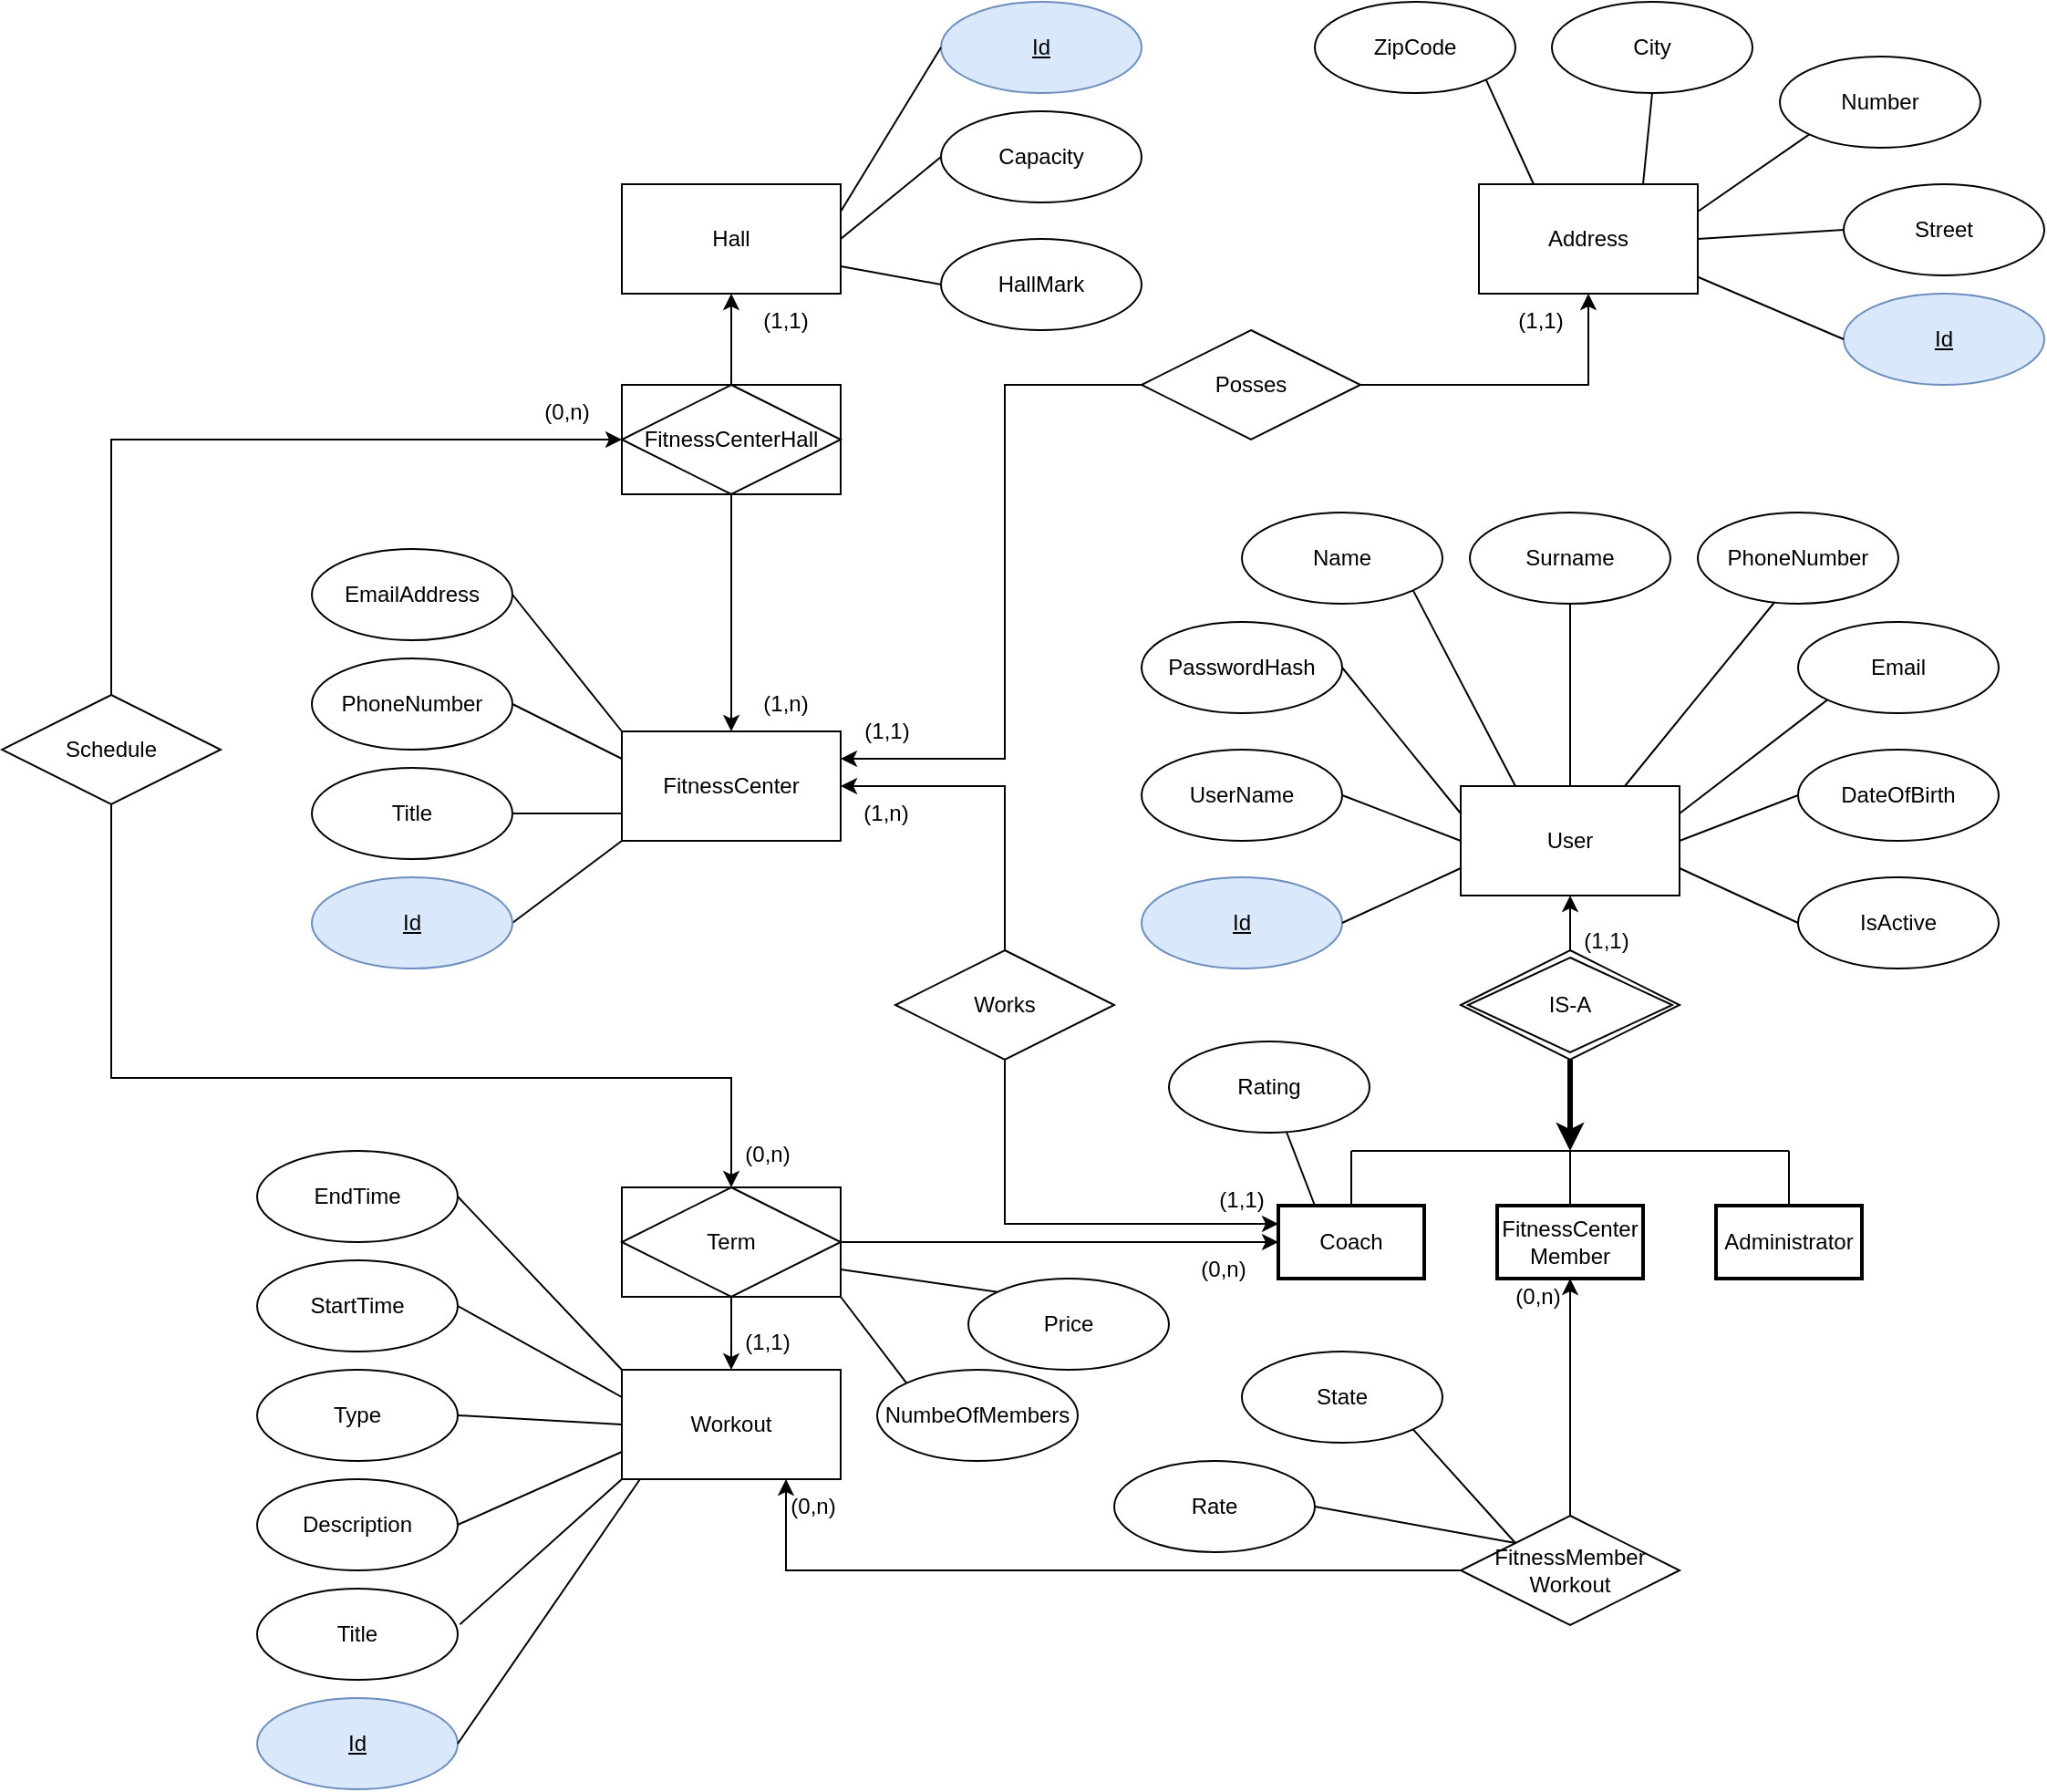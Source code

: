 <mxfile version="20.5.1" type="device"><diagram id="GJPcOpXh0mf7CxQjLlqo" name="Page-1"><mxGraphModel dx="2203" dy="2167" grid="1" gridSize="10" guides="1" tooltips="1" connect="1" arrows="1" fold="1" page="1" pageScale="1" pageWidth="850" pageHeight="1400" math="0" shadow="0"><root><mxCell id="0"/><mxCell id="1" parent="0"/><mxCell id="VYbAIwXo6Y3PJnDha45T-15" value="" style="group" parent="1" vertex="1" connectable="0"><mxGeometry x="170" y="-360" width="320" height="270" as="geometry"/></mxCell><mxCell id="VYbAIwXo6Y3PJnDha45T-2" value="User" style="rounded=0;whiteSpace=wrap;html=1;" parent="VYbAIwXo6Y3PJnDha45T-15" vertex="1"><mxGeometry x="100" width="120" height="60" as="geometry"/></mxCell><mxCell id="VYbAIwXo6Y3PJnDha45T-3" value="IS-A" style="shape=rhombus;double=1;perimeter=rhombusPerimeter;whiteSpace=wrap;html=1;align=center;" parent="VYbAIwXo6Y3PJnDha45T-15" vertex="1"><mxGeometry x="100" y="90" width="120" height="60" as="geometry"/></mxCell><mxCell id="VYbAIwXo6Y3PJnDha45T-4" value="" style="endArrow=classic;html=1;rounded=0;exitX=0.5;exitY=0;exitDx=0;exitDy=0;entryX=0.5;entryY=1;entryDx=0;entryDy=0;" parent="VYbAIwXo6Y3PJnDha45T-15" source="VYbAIwXo6Y3PJnDha45T-3" target="VYbAIwXo6Y3PJnDha45T-2" edge="1"><mxGeometry width="50" height="50" relative="1" as="geometry"><mxPoint x="135" y="150" as="sourcePoint"/><mxPoint x="165" y="60" as="targetPoint"/></mxGeometry></mxCell><mxCell id="VYbAIwXo6Y3PJnDha45T-6" value="" style="endArrow=none;html=1;rounded=0;" parent="VYbAIwXo6Y3PJnDha45T-15" edge="1"><mxGeometry width="50" height="50" relative="1" as="geometry"><mxPoint x="40" y="200" as="sourcePoint"/><mxPoint x="280" y="200" as="targetPoint"/></mxGeometry></mxCell><mxCell id="VYbAIwXo6Y3PJnDha45T-8" value="" style="endArrow=classic;html=1;rounded=0;strokeWidth=3;exitX=0.5;exitY=1;exitDx=0;exitDy=0;" parent="VYbAIwXo6Y3PJnDha45T-15" source="VYbAIwXo6Y3PJnDha45T-3" edge="1"><mxGeometry width="50" height="50" relative="1" as="geometry"><mxPoint x="120" y="120" as="sourcePoint"/><mxPoint x="160" y="200" as="targetPoint"/></mxGeometry></mxCell><mxCell id="VYbAIwXo6Y3PJnDha45T-9" value="Coach" style="rounded=0;whiteSpace=wrap;html=1;strokeWidth=2;" parent="VYbAIwXo6Y3PJnDha45T-15" vertex="1"><mxGeometry y="230" width="80" height="40" as="geometry"/></mxCell><mxCell id="VYbAIwXo6Y3PJnDha45T-10" value="FitnessCenter&lt;br&gt;Member" style="rounded=0;whiteSpace=wrap;html=1;strokeWidth=2;" parent="VYbAIwXo6Y3PJnDha45T-15" vertex="1"><mxGeometry x="120" y="230" width="80" height="40" as="geometry"/></mxCell><mxCell id="VYbAIwXo6Y3PJnDha45T-11" value="Administrator" style="rounded=0;whiteSpace=wrap;html=1;strokeWidth=2;" parent="VYbAIwXo6Y3PJnDha45T-15" vertex="1"><mxGeometry x="240" y="230" width="80" height="40" as="geometry"/></mxCell><mxCell id="VYbAIwXo6Y3PJnDha45T-12" value="" style="endArrow=none;html=1;rounded=0;strokeWidth=1;entryX=0.5;entryY=0;entryDx=0;entryDy=0;" parent="VYbAIwXo6Y3PJnDha45T-15" target="VYbAIwXo6Y3PJnDha45T-9" edge="1"><mxGeometry width="50" height="50" relative="1" as="geometry"><mxPoint x="40" y="200" as="sourcePoint"/><mxPoint x="210" y="220" as="targetPoint"/></mxGeometry></mxCell><mxCell id="VYbAIwXo6Y3PJnDha45T-13" value="" style="endArrow=none;html=1;rounded=0;strokeWidth=1;entryX=0.5;entryY=0;entryDx=0;entryDy=0;" parent="VYbAIwXo6Y3PJnDha45T-15" target="VYbAIwXo6Y3PJnDha45T-10" edge="1"><mxGeometry width="50" height="50" relative="1" as="geometry"><mxPoint x="160" y="200" as="sourcePoint"/><mxPoint x="150" y="220" as="targetPoint"/></mxGeometry></mxCell><mxCell id="VYbAIwXo6Y3PJnDha45T-14" value="" style="endArrow=none;html=1;rounded=0;strokeWidth=1;entryX=0.5;entryY=0;entryDx=0;entryDy=0;" parent="VYbAIwXo6Y3PJnDha45T-15" target="VYbAIwXo6Y3PJnDha45T-11" edge="1"><mxGeometry width="50" height="50" relative="1" as="geometry"><mxPoint x="280" y="200" as="sourcePoint"/><mxPoint x="150" y="220" as="targetPoint"/></mxGeometry></mxCell><mxCell id="6QEJ4u8xrjK-meWZx9Aa-33" value="" style="endArrow=none;html=1;rounded=0;" parent="VYbAIwXo6Y3PJnDha45T-15" target="6QEJ4u8xrjK-meWZx9Aa-32" edge="1"><mxGeometry width="50" height="50" relative="1" as="geometry"><mxPoint x="20" y="230" as="sourcePoint"/><mxPoint x="-190" y="320" as="targetPoint"/></mxGeometry></mxCell><mxCell id="6QEJ4u8xrjK-meWZx9Aa-32" value="Rating" style="ellipse;whiteSpace=wrap;html=1;" parent="VYbAIwXo6Y3PJnDha45T-15" vertex="1"><mxGeometry x="-60" y="140" width="110" height="50" as="geometry"/></mxCell><mxCell id="6QEJ4u8xrjK-meWZx9Aa-118" value="(1,1)" style="text;html=1;strokeColor=none;fillColor=none;align=center;verticalAlign=middle;whiteSpace=wrap;rounded=0;" parent="VYbAIwXo6Y3PJnDha45T-15" vertex="1"><mxGeometry x="150" y="70" width="60" height="30" as="geometry"/></mxCell><mxCell id="6QEJ4u8xrjK-meWZx9Aa-4" value="Name" style="ellipse;whiteSpace=wrap;html=1;" parent="1" vertex="1"><mxGeometry x="150" y="-510" width="110" height="50" as="geometry"/></mxCell><mxCell id="6QEJ4u8xrjK-meWZx9Aa-5" value="Surname" style="ellipse;whiteSpace=wrap;html=1;" parent="1" vertex="1"><mxGeometry x="275" y="-510" width="110" height="50" as="geometry"/></mxCell><mxCell id="6QEJ4u8xrjK-meWZx9Aa-6" value="PhoneNumber" style="ellipse;whiteSpace=wrap;html=1;" parent="1" vertex="1"><mxGeometry x="400" y="-510" width="110" height="50" as="geometry"/></mxCell><mxCell id="6QEJ4u8xrjK-meWZx9Aa-7" value="Email" style="ellipse;whiteSpace=wrap;html=1;" parent="1" vertex="1"><mxGeometry x="455" y="-450" width="110" height="50" as="geometry"/></mxCell><mxCell id="6QEJ4u8xrjK-meWZx9Aa-9" value="DateOfBirth" style="ellipse;whiteSpace=wrap;html=1;" parent="1" vertex="1"><mxGeometry x="455" y="-380" width="110" height="50" as="geometry"/></mxCell><mxCell id="6QEJ4u8xrjK-meWZx9Aa-10" value="IsActive" style="ellipse;whiteSpace=wrap;html=1;" parent="1" vertex="1"><mxGeometry x="455" y="-310" width="110" height="50" as="geometry"/></mxCell><mxCell id="6QEJ4u8xrjK-meWZx9Aa-15" value="" style="endArrow=none;html=1;rounded=0;exitX=0.25;exitY=0;exitDx=0;exitDy=0;entryX=1;entryY=1;entryDx=0;entryDy=0;endFill=0;" parent="1" source="VYbAIwXo6Y3PJnDha45T-2" target="6QEJ4u8xrjK-meWZx9Aa-4" edge="1"><mxGeometry width="50" height="50" relative="1" as="geometry"><mxPoint x="260" y="-300" as="sourcePoint"/><mxPoint x="180" y="-460" as="targetPoint"/></mxGeometry></mxCell><mxCell id="6QEJ4u8xrjK-meWZx9Aa-16" value="" style="endArrow=none;html=1;rounded=0;exitX=0.5;exitY=0;exitDx=0;exitDy=0;endFill=0;" parent="1" source="VYbAIwXo6Y3PJnDha45T-2" target="6QEJ4u8xrjK-meWZx9Aa-5" edge="1"><mxGeometry width="50" height="50" relative="1" as="geometry"><mxPoint x="260" y="-300" as="sourcePoint"/><mxPoint x="310" y="-350" as="targetPoint"/></mxGeometry></mxCell><mxCell id="6QEJ4u8xrjK-meWZx9Aa-17" value="" style="endArrow=none;html=1;rounded=0;exitX=0.75;exitY=0;exitDx=0;exitDy=0;entryX=0.384;entryY=0.98;entryDx=0;entryDy=0;entryPerimeter=0;endFill=0;" parent="1" source="VYbAIwXo6Y3PJnDha45T-2" target="6QEJ4u8xrjK-meWZx9Aa-6" edge="1"><mxGeometry width="50" height="50" relative="1" as="geometry"><mxPoint x="260" y="-300" as="sourcePoint"/><mxPoint x="310" y="-350" as="targetPoint"/></mxGeometry></mxCell><mxCell id="6QEJ4u8xrjK-meWZx9Aa-18" value="" style="endArrow=none;html=1;rounded=0;exitX=1;exitY=0.25;exitDx=0;exitDy=0;entryX=0;entryY=1;entryDx=0;entryDy=0;endFill=0;" parent="1" source="VYbAIwXo6Y3PJnDha45T-2" target="6QEJ4u8xrjK-meWZx9Aa-7" edge="1"><mxGeometry width="50" height="50" relative="1" as="geometry"><mxPoint x="260" y="-300" as="sourcePoint"/><mxPoint x="310" y="-350" as="targetPoint"/></mxGeometry></mxCell><mxCell id="6QEJ4u8xrjK-meWZx9Aa-19" value="" style="endArrow=none;html=1;rounded=0;exitX=1;exitY=0.5;exitDx=0;exitDy=0;entryX=0;entryY=0.5;entryDx=0;entryDy=0;endFill=0;" parent="1" source="VYbAIwXo6Y3PJnDha45T-2" target="6QEJ4u8xrjK-meWZx9Aa-9" edge="1"><mxGeometry width="50" height="50" relative="1" as="geometry"><mxPoint x="320" y="-390" as="sourcePoint"/><mxPoint x="370" y="-440" as="targetPoint"/></mxGeometry></mxCell><mxCell id="6QEJ4u8xrjK-meWZx9Aa-21" value="" style="endArrow=none;html=1;rounded=0;exitX=1;exitY=0.75;exitDx=0;exitDy=0;entryX=0;entryY=0.5;entryDx=0;entryDy=0;endFill=0;" parent="1" source="VYbAIwXo6Y3PJnDha45T-2" target="6QEJ4u8xrjK-meWZx9Aa-10" edge="1"><mxGeometry width="50" height="50" relative="1" as="geometry"><mxPoint x="320" y="-390" as="sourcePoint"/><mxPoint x="370" y="-440" as="targetPoint"/></mxGeometry></mxCell><mxCell id="6QEJ4u8xrjK-meWZx9Aa-22" value="Workout" style="rounded=0;whiteSpace=wrap;html=1;" parent="1" vertex="1"><mxGeometry x="-190" y="-40" width="120" height="60" as="geometry"/></mxCell><mxCell id="6QEJ4u8xrjK-meWZx9Aa-24" value="Type" style="ellipse;whiteSpace=wrap;html=1;" parent="1" vertex="1"><mxGeometry x="-390" y="-40" width="110" height="50" as="geometry"/></mxCell><mxCell id="6QEJ4u8xrjK-meWZx9Aa-25" value="Description" style="ellipse;whiteSpace=wrap;html=1;" parent="1" vertex="1"><mxGeometry x="-390" y="20" width="110" height="50" as="geometry"/></mxCell><mxCell id="6QEJ4u8xrjK-meWZx9Aa-26" value="Title" style="ellipse;whiteSpace=wrap;html=1;" parent="1" vertex="1"><mxGeometry x="-390" y="80" width="110" height="50" as="geometry"/></mxCell><mxCell id="6QEJ4u8xrjK-meWZx9Aa-27" value="StartTime" style="ellipse;whiteSpace=wrap;html=1;" parent="1" vertex="1"><mxGeometry x="-390" y="-100" width="110" height="50" as="geometry"/></mxCell><mxCell id="6QEJ4u8xrjK-meWZx9Aa-30" value="EndTime" style="ellipse;whiteSpace=wrap;html=1;" parent="1" vertex="1"><mxGeometry x="-390" y="-160" width="110" height="50" as="geometry"/></mxCell><mxCell id="6QEJ4u8xrjK-meWZx9Aa-35" value="" style="endArrow=classic;html=1;rounded=0;exitX=0.5;exitY=1;exitDx=0;exitDy=0;entryX=0.5;entryY=0;entryDx=0;entryDy=0;" parent="1" source="6QEJ4u8xrjK-meWZx9Aa-76" target="6QEJ4u8xrjK-meWZx9Aa-22" edge="1"><mxGeometry width="50" height="50" relative="1" as="geometry"><mxPoint x="-40" y="-50" as="sourcePoint"/><mxPoint x="10" y="-100" as="targetPoint"/></mxGeometry></mxCell><mxCell id="6QEJ4u8xrjK-meWZx9Aa-37" value="" style="endArrow=classic;html=1;rounded=0;exitX=1;exitY=0.5;exitDx=0;exitDy=0;entryX=1;entryY=0;entryDx=0;entryDy=0;" parent="1" source="6QEJ4u8xrjK-meWZx9Aa-34" target="6QEJ4u8xrjK-meWZx9Aa-39" edge="1"><mxGeometry width="50" height="50" relative="1" as="geometry"><mxPoint x="-40" y="-50" as="sourcePoint"/><mxPoint x="10" y="-100" as="targetPoint"/></mxGeometry></mxCell><mxCell id="6QEJ4u8xrjK-meWZx9Aa-38" value="(1,1)" style="text;html=1;strokeColor=none;fillColor=none;align=center;verticalAlign=middle;whiteSpace=wrap;rounded=0;" parent="1" vertex="1"><mxGeometry x="-140" y="-70" width="60" height="30" as="geometry"/></mxCell><mxCell id="6QEJ4u8xrjK-meWZx9Aa-39" value="(0,n)" style="text;html=1;strokeColor=none;fillColor=none;align=center;verticalAlign=middle;whiteSpace=wrap;rounded=0;" parent="1" vertex="1"><mxGeometry x="110" y="-110" width="60" height="30" as="geometry"/></mxCell><mxCell id="6QEJ4u8xrjK-meWZx9Aa-40" value="FitnessMember&lt;br&gt;Workout" style="rhombus;whiteSpace=wrap;html=1;" parent="1" vertex="1"><mxGeometry x="270" y="40" width="120" height="60" as="geometry"/></mxCell><mxCell id="6QEJ4u8xrjK-meWZx9Aa-42" value="" style="endArrow=classic;html=1;rounded=0;exitX=0;exitY=0.5;exitDx=0;exitDy=0;entryX=0.75;entryY=1;entryDx=0;entryDy=0;" parent="1" source="6QEJ4u8xrjK-meWZx9Aa-40" target="6QEJ4u8xrjK-meWZx9Aa-22" edge="1"><mxGeometry width="50" height="50" relative="1" as="geometry"><mxPoint x="100" y="20" as="sourcePoint"/><mxPoint x="150" y="-30" as="targetPoint"/><Array as="points"><mxPoint x="-100" y="70"/></Array></mxGeometry></mxCell><mxCell id="6QEJ4u8xrjK-meWZx9Aa-43" value="" style="endArrow=classic;html=1;rounded=0;exitX=0.5;exitY=0;exitDx=0;exitDy=0;entryX=0.5;entryY=1;entryDx=0;entryDy=0;" parent="1" source="6QEJ4u8xrjK-meWZx9Aa-40" target="VYbAIwXo6Y3PJnDha45T-10" edge="1"><mxGeometry width="50" height="50" relative="1" as="geometry"><mxPoint x="100" y="20" as="sourcePoint"/><mxPoint x="350" y="-50" as="targetPoint"/></mxGeometry></mxCell><mxCell id="6QEJ4u8xrjK-meWZx9Aa-46" value="(0,n)" style="text;html=1;strokeColor=none;fillColor=none;align=center;verticalAlign=middle;whiteSpace=wrap;rounded=0;" parent="1" vertex="1"><mxGeometry x="-100" y="25" width="30" height="20" as="geometry"/></mxCell><mxCell id="6QEJ4u8xrjK-meWZx9Aa-47" value="(0,n)" style="text;html=1;strokeColor=none;fillColor=none;align=center;verticalAlign=middle;whiteSpace=wrap;rounded=0;" parent="1" vertex="1"><mxGeometry x="300" y="-90" width="25" height="20" as="geometry"/></mxCell><mxCell id="6QEJ4u8xrjK-meWZx9Aa-58" value="FitnessCenter" style="rounded=0;whiteSpace=wrap;html=1;" parent="1" vertex="1"><mxGeometry x="-190" y="-390" width="120" height="60" as="geometry"/></mxCell><mxCell id="6QEJ4u8xrjK-meWZx9Aa-59" value="PhoneNumber" style="ellipse;whiteSpace=wrap;html=1;" parent="1" vertex="1"><mxGeometry x="-360" y="-430" width="110" height="50" as="geometry"/></mxCell><mxCell id="6QEJ4u8xrjK-meWZx9Aa-60" value="EmailAddress" style="ellipse;whiteSpace=wrap;html=1;" parent="1" vertex="1"><mxGeometry x="-360" y="-490" width="110" height="50" as="geometry"/></mxCell><mxCell id="6QEJ4u8xrjK-meWZx9Aa-64" value="Title" style="ellipse;whiteSpace=wrap;html=1;" parent="1" vertex="1"><mxGeometry x="-360" y="-370" width="110" height="50" as="geometry"/></mxCell><mxCell id="6QEJ4u8xrjK-meWZx9Aa-65" value="Works" style="rhombus;whiteSpace=wrap;html=1;" parent="1" vertex="1"><mxGeometry x="-40" y="-270" width="120" height="60" as="geometry"/></mxCell><mxCell id="6QEJ4u8xrjK-meWZx9Aa-66" value="" style="endArrow=classic;html=1;rounded=0;exitX=0.5;exitY=0;exitDx=0;exitDy=0;entryX=1;entryY=0.5;entryDx=0;entryDy=0;" parent="1" source="6QEJ4u8xrjK-meWZx9Aa-65" target="6QEJ4u8xrjK-meWZx9Aa-58" edge="1"><mxGeometry width="50" height="50" relative="1" as="geometry"><mxPoint x="-220" y="-200" as="sourcePoint"/><mxPoint x="-170" y="-250" as="targetPoint"/><Array as="points"><mxPoint x="20" y="-360"/></Array></mxGeometry></mxCell><mxCell id="6QEJ4u8xrjK-meWZx9Aa-68" value="(1,n)" style="text;html=1;strokeColor=none;fillColor=none;align=center;verticalAlign=middle;whiteSpace=wrap;rounded=0;" parent="1" vertex="1"><mxGeometry x="-75" y="-360" width="60" height="30" as="geometry"/></mxCell><mxCell id="6QEJ4u8xrjK-meWZx9Aa-70" value="Hall" style="rounded=0;whiteSpace=wrap;html=1;" parent="1" vertex="1"><mxGeometry x="-190" y="-690" width="120" height="60" as="geometry"/></mxCell><mxCell id="6QEJ4u8xrjK-meWZx9Aa-72" value="" style="endArrow=classic;html=1;rounded=0;exitX=0.5;exitY=1;exitDx=0;exitDy=0;entryX=0.5;entryY=0;entryDx=0;entryDy=0;" parent="1" source="6QEJ4u8xrjK-meWZx9Aa-71" target="6QEJ4u8xrjK-meWZx9Aa-58" edge="1"><mxGeometry width="50" height="50" relative="1" as="geometry"><mxPoint x="-90" y="-480" as="sourcePoint"/><mxPoint x="-40" y="-530" as="targetPoint"/></mxGeometry></mxCell><mxCell id="6QEJ4u8xrjK-meWZx9Aa-73" value="" style="endArrow=classic;html=1;rounded=0;exitX=0.5;exitY=0;exitDx=0;exitDy=0;entryX=0.5;entryY=1;entryDx=0;entryDy=0;" parent="1" source="6QEJ4u8xrjK-meWZx9Aa-71" target="6QEJ4u8xrjK-meWZx9Aa-70" edge="1"><mxGeometry width="50" height="50" relative="1" as="geometry"><mxPoint x="-90" y="-480" as="sourcePoint"/><mxPoint x="-40" y="-530" as="targetPoint"/></mxGeometry></mxCell><mxCell id="6QEJ4u8xrjK-meWZx9Aa-74" value="(1,n)" style="text;html=1;strokeColor=none;fillColor=none;align=center;verticalAlign=middle;whiteSpace=wrap;rounded=0;" parent="1" vertex="1"><mxGeometry x="-130" y="-420" width="60" height="30" as="geometry"/></mxCell><mxCell id="6QEJ4u8xrjK-meWZx9Aa-75" value="(1,1)" style="text;html=1;strokeColor=none;fillColor=none;align=center;verticalAlign=middle;whiteSpace=wrap;rounded=0;" parent="1" vertex="1"><mxGeometry x="-130" y="-630" width="60" height="30" as="geometry"/></mxCell><mxCell id="6QEJ4u8xrjK-meWZx9Aa-69" value="(1,1)" style="text;html=1;strokeColor=none;fillColor=none;align=center;verticalAlign=middle;whiteSpace=wrap;rounded=0;" parent="1" vertex="1"><mxGeometry x="120" y="-148" width="60" height="30" as="geometry"/></mxCell><mxCell id="6QEJ4u8xrjK-meWZx9Aa-77" value="" style="endArrow=classic;html=1;rounded=0;entryX=0;entryY=0.25;entryDx=0;entryDy=0;exitX=0.5;exitY=1;exitDx=0;exitDy=0;endFill=1;" parent="1" source="6QEJ4u8xrjK-meWZx9Aa-65" target="VYbAIwXo6Y3PJnDha45T-9" edge="1"><mxGeometry width="50" height="50" relative="1" as="geometry"><mxPoint x="60" y="-190" as="sourcePoint"/><mxPoint x="170" y="-110" as="targetPoint"/><Array as="points"><mxPoint x="20" y="-120"/></Array></mxGeometry></mxCell><mxCell id="6QEJ4u8xrjK-meWZx9Aa-79" value="" style="group" parent="1" vertex="1" connectable="0"><mxGeometry x="-190" y="-140" width="120" height="60" as="geometry"/></mxCell><mxCell id="6QEJ4u8xrjK-meWZx9Aa-76" value="" style="rounded=0;whiteSpace=wrap;html=1;" parent="6QEJ4u8xrjK-meWZx9Aa-79" vertex="1"><mxGeometry width="120" height="60" as="geometry"/></mxCell><mxCell id="6QEJ4u8xrjK-meWZx9Aa-34" value="Term" style="rhombus;whiteSpace=wrap;html=1;" parent="6QEJ4u8xrjK-meWZx9Aa-79" vertex="1"><mxGeometry width="120" height="60" as="geometry"/></mxCell><mxCell id="6QEJ4u8xrjK-meWZx9Aa-80" value="Price" style="ellipse;whiteSpace=wrap;html=1;" parent="1" vertex="1"><mxGeometry y="-90" width="110" height="50" as="geometry"/></mxCell><mxCell id="6QEJ4u8xrjK-meWZx9Aa-81" value="" style="endArrow=none;html=1;rounded=0;exitX=0;exitY=0;exitDx=0;exitDy=0;entryX=1;entryY=0.75;entryDx=0;entryDy=0;" parent="1" source="6QEJ4u8xrjK-meWZx9Aa-80" target="6QEJ4u8xrjK-meWZx9Aa-76" edge="1"><mxGeometry width="50" height="50" relative="1" as="geometry"><mxPoint x="-80" y="-100" as="sourcePoint"/><mxPoint x="-30" y="-150" as="targetPoint"/></mxGeometry></mxCell><mxCell id="6QEJ4u8xrjK-meWZx9Aa-88" value="" style="endArrow=none;html=1;rounded=0;exitX=0;exitY=1;exitDx=0;exitDy=0;entryX=1;entryY=0.5;entryDx=0;entryDy=0;" parent="1" source="6QEJ4u8xrjK-meWZx9Aa-58" target="6QEJ4u8xrjK-meWZx9Aa-89" edge="1"><mxGeometry width="50" height="50" relative="1" as="geometry"><mxPoint x="-110" y="-330" as="sourcePoint"/><mxPoint x="-230" y="-450" as="targetPoint"/></mxGeometry></mxCell><mxCell id="6QEJ4u8xrjK-meWZx9Aa-89" value="&lt;u style=&quot;&quot;&gt;Id&lt;/u&gt;" style="ellipse;whiteSpace=wrap;html=1;fillColor=#dae8fc;strokeColor=#6c8ebf;" parent="1" vertex="1"><mxGeometry x="-360" y="-310" width="110" height="50" as="geometry"/></mxCell><mxCell id="6QEJ4u8xrjK-meWZx9Aa-90" value="" style="endArrow=none;html=1;rounded=0;exitX=0;exitY=0;exitDx=0;exitDy=0;entryX=1;entryY=0.5;entryDx=0;entryDy=0;" parent="1" source="6QEJ4u8xrjK-meWZx9Aa-58" target="6QEJ4u8xrjK-meWZx9Aa-60" edge="1"><mxGeometry width="50" height="50" relative="1" as="geometry"><mxPoint x="-110" y="-390" as="sourcePoint"/><mxPoint x="-60" y="-440" as="targetPoint"/></mxGeometry></mxCell><mxCell id="6QEJ4u8xrjK-meWZx9Aa-91" value="" style="endArrow=none;html=1;rounded=0;exitX=0;exitY=0.25;exitDx=0;exitDy=0;entryX=1;entryY=0.5;entryDx=0;entryDy=0;" parent="1" source="6QEJ4u8xrjK-meWZx9Aa-58" target="6QEJ4u8xrjK-meWZx9Aa-59" edge="1"><mxGeometry width="50" height="50" relative="1" as="geometry"><mxPoint x="-110" y="-390" as="sourcePoint"/><mxPoint x="-60" y="-440" as="targetPoint"/></mxGeometry></mxCell><mxCell id="6QEJ4u8xrjK-meWZx9Aa-93" value="" style="endArrow=none;html=1;rounded=0;exitX=0;exitY=0.75;exitDx=0;exitDy=0;entryX=1;entryY=0.5;entryDx=0;entryDy=0;" parent="1" source="6QEJ4u8xrjK-meWZx9Aa-58" target="6QEJ4u8xrjK-meWZx9Aa-64" edge="1"><mxGeometry width="50" height="50" relative="1" as="geometry"><mxPoint x="-110" y="-390" as="sourcePoint"/><mxPoint x="-60" y="-440" as="targetPoint"/></mxGeometry></mxCell><mxCell id="6QEJ4u8xrjK-meWZx9Aa-94" value="&lt;u&gt;Id&lt;/u&gt;" style="ellipse;whiteSpace=wrap;html=1;fillColor=#dae8fc;strokeColor=#6c8ebf;" parent="1" vertex="1"><mxGeometry x="-390" y="140" width="110" height="50" as="geometry"/></mxCell><mxCell id="6QEJ4u8xrjK-meWZx9Aa-95" value="" style="endArrow=none;html=1;rounded=0;exitX=1;exitY=0.5;exitDx=0;exitDy=0;entryX=0.083;entryY=1;entryDx=0;entryDy=0;entryPerimeter=0;" parent="1" source="6QEJ4u8xrjK-meWZx9Aa-94" target="6QEJ4u8xrjK-meWZx9Aa-22" edge="1"><mxGeometry width="50" height="50" relative="1" as="geometry"><mxPoint x="-212" y="100" as="sourcePoint"/><mxPoint x="-142" y="70" as="targetPoint"/></mxGeometry></mxCell><mxCell id="6QEJ4u8xrjK-meWZx9Aa-96" value="" style="endArrow=none;html=1;rounded=0;entryX=0;entryY=1;entryDx=0;entryDy=0;exitX=1.011;exitY=0.392;exitDx=0;exitDy=0;exitPerimeter=0;" parent="1" source="6QEJ4u8xrjK-meWZx9Aa-26" target="6QEJ4u8xrjK-meWZx9Aa-22" edge="1"><mxGeometry width="50" height="50" relative="1" as="geometry"><mxPoint x="-190" y="90" as="sourcePoint"/><mxPoint x="-140" y="40" as="targetPoint"/></mxGeometry></mxCell><mxCell id="6QEJ4u8xrjK-meWZx9Aa-97" value="" style="endArrow=none;html=1;rounded=0;exitX=0;exitY=0.75;exitDx=0;exitDy=0;entryX=1;entryY=0.5;entryDx=0;entryDy=0;" parent="1" source="6QEJ4u8xrjK-meWZx9Aa-22" target="6QEJ4u8xrjK-meWZx9Aa-25" edge="1"><mxGeometry width="50" height="50" relative="1" as="geometry"><mxPoint x="-190" y="50" as="sourcePoint"/><mxPoint x="-140" as="targetPoint"/></mxGeometry></mxCell><mxCell id="6QEJ4u8xrjK-meWZx9Aa-98" value="" style="endArrow=none;html=1;rounded=0;exitX=0;exitY=0.5;exitDx=0;exitDy=0;entryX=1;entryY=0.5;entryDx=0;entryDy=0;" parent="1" source="6QEJ4u8xrjK-meWZx9Aa-22" target="6QEJ4u8xrjK-meWZx9Aa-24" edge="1"><mxGeometry width="50" height="50" relative="1" as="geometry"><mxPoint x="-190" y="10" as="sourcePoint"/><mxPoint x="-140" y="-40" as="targetPoint"/></mxGeometry></mxCell><mxCell id="6QEJ4u8xrjK-meWZx9Aa-99" value="" style="endArrow=none;html=1;rounded=0;exitX=0;exitY=0.25;exitDx=0;exitDy=0;entryX=1;entryY=0.5;entryDx=0;entryDy=0;" parent="1" source="6QEJ4u8xrjK-meWZx9Aa-22" target="6QEJ4u8xrjK-meWZx9Aa-27" edge="1"><mxGeometry width="50" height="50" relative="1" as="geometry"><mxPoint x="-190" y="-30" as="sourcePoint"/><mxPoint x="-140" y="-80" as="targetPoint"/></mxGeometry></mxCell><mxCell id="6QEJ4u8xrjK-meWZx9Aa-100" value="" style="endArrow=none;html=1;rounded=0;exitX=1;exitY=0.5;exitDx=0;exitDy=0;entryX=0;entryY=0;entryDx=0;entryDy=0;" parent="1" source="6QEJ4u8xrjK-meWZx9Aa-30" target="6QEJ4u8xrjK-meWZx9Aa-22" edge="1"><mxGeometry width="50" height="50" relative="1" as="geometry"><mxPoint x="-190" y="-30" as="sourcePoint"/><mxPoint x="-140" y="-80" as="targetPoint"/></mxGeometry></mxCell><mxCell id="6QEJ4u8xrjK-meWZx9Aa-101" value="Capacity" style="ellipse;whiteSpace=wrap;html=1;" parent="1" vertex="1"><mxGeometry x="-15" y="-730" width="110" height="50" as="geometry"/></mxCell><mxCell id="6QEJ4u8xrjK-meWZx9Aa-102" value="HallMark" style="ellipse;whiteSpace=wrap;html=1;" parent="1" vertex="1"><mxGeometry x="-15" y="-660" width="110" height="50" as="geometry"/></mxCell><mxCell id="6QEJ4u8xrjK-meWZx9Aa-103" value="&lt;u&gt;Id&lt;/u&gt;" style="ellipse;whiteSpace=wrap;html=1;fillColor=#dae8fc;strokeColor=#6c8ebf;" parent="1" vertex="1"><mxGeometry x="-15" y="-790" width="110" height="50" as="geometry"/></mxCell><mxCell id="6QEJ4u8xrjK-meWZx9Aa-104" value="" style="endArrow=none;html=1;rounded=0;entryX=1;entryY=0.25;entryDx=0;entryDy=0;exitX=0;exitY=0.5;exitDx=0;exitDy=0;" parent="1" source="6QEJ4u8xrjK-meWZx9Aa-103" target="6QEJ4u8xrjK-meWZx9Aa-70" edge="1"><mxGeometry width="50" height="50" relative="1" as="geometry"><mxPoint x="-20" y="-690" as="sourcePoint"/><mxPoint x="-70" y="-660" as="targetPoint"/></mxGeometry></mxCell><mxCell id="6QEJ4u8xrjK-meWZx9Aa-105" value="" style="endArrow=none;html=1;rounded=0;exitX=1;exitY=0.5;exitDx=0;exitDy=0;entryX=0;entryY=0.5;entryDx=0;entryDy=0;" parent="1" source="6QEJ4u8xrjK-meWZx9Aa-70" target="6QEJ4u8xrjK-meWZx9Aa-101" edge="1"><mxGeometry width="50" height="50" relative="1" as="geometry"><mxPoint x="-120" y="-610" as="sourcePoint"/><mxPoint y="-640" as="targetPoint"/></mxGeometry></mxCell><mxCell id="6QEJ4u8xrjK-meWZx9Aa-106" value="" style="endArrow=none;html=1;rounded=0;exitX=1;exitY=0.75;exitDx=0;exitDy=0;entryX=0;entryY=0.5;entryDx=0;entryDy=0;" parent="1" source="6QEJ4u8xrjK-meWZx9Aa-70" target="6QEJ4u8xrjK-meWZx9Aa-102" edge="1"><mxGeometry width="50" height="50" relative="1" as="geometry"><mxPoint x="-120" y="-610" as="sourcePoint"/><mxPoint x="-70" y="-660" as="targetPoint"/></mxGeometry></mxCell><mxCell id="6QEJ4u8xrjK-meWZx9Aa-110" value="" style="group" parent="1" vertex="1" connectable="0"><mxGeometry x="-190" y="-580" width="120" height="60" as="geometry"/></mxCell><mxCell id="6QEJ4u8xrjK-meWZx9Aa-108" value="" style="rounded=0;whiteSpace=wrap;html=1;" parent="6QEJ4u8xrjK-meWZx9Aa-110" vertex="1"><mxGeometry width="120" height="60" as="geometry"/></mxCell><mxCell id="6QEJ4u8xrjK-meWZx9Aa-71" value="FitnessCenterHall" style="rhombus;whiteSpace=wrap;html=1;" parent="6QEJ4u8xrjK-meWZx9Aa-110" vertex="1"><mxGeometry width="120" height="60" as="geometry"/></mxCell><mxCell id="6QEJ4u8xrjK-meWZx9Aa-112" value="Schedule" style="rhombus;whiteSpace=wrap;html=1;" parent="1" vertex="1"><mxGeometry x="-530" y="-410" width="120" height="60" as="geometry"/></mxCell><mxCell id="6QEJ4u8xrjK-meWZx9Aa-114" value="" style="endArrow=classic;html=1;rounded=0;exitX=0.5;exitY=1;exitDx=0;exitDy=0;entryX=0.5;entryY=0;entryDx=0;entryDy=0;" parent="1" source="6QEJ4u8xrjK-meWZx9Aa-112" target="6QEJ4u8xrjK-meWZx9Aa-34" edge="1"><mxGeometry width="50" height="50" relative="1" as="geometry"><mxPoint x="-170" y="-280" as="sourcePoint"/><mxPoint x="-190" y="-200" as="targetPoint"/><Array as="points"><mxPoint x="-470" y="-200"/><mxPoint x="-130" y="-200"/></Array></mxGeometry></mxCell><mxCell id="6QEJ4u8xrjK-meWZx9Aa-115" value="" style="endArrow=classic;html=1;rounded=0;exitX=0.5;exitY=0;exitDx=0;exitDy=0;entryX=0;entryY=0.5;entryDx=0;entryDy=0;" parent="1" source="6QEJ4u8xrjK-meWZx9Aa-112" target="6QEJ4u8xrjK-meWZx9Aa-108" edge="1"><mxGeometry width="50" height="50" relative="1" as="geometry"><mxPoint x="-170" y="-430" as="sourcePoint"/><mxPoint x="-120" y="-480" as="targetPoint"/><Array as="points"><mxPoint x="-470" y="-550"/></Array></mxGeometry></mxCell><mxCell id="6QEJ4u8xrjK-meWZx9Aa-116" value="(0,n)" style="text;html=1;strokeColor=none;fillColor=none;align=center;verticalAlign=middle;whiteSpace=wrap;rounded=0;" parent="1" vertex="1"><mxGeometry x="-250" y="-580" width="60" height="30" as="geometry"/></mxCell><mxCell id="6QEJ4u8xrjK-meWZx9Aa-117" value="(0,n)" style="text;html=1;strokeColor=none;fillColor=none;align=center;verticalAlign=middle;whiteSpace=wrap;rounded=0;" parent="1" vertex="1"><mxGeometry x="-125" y="-168" width="30" height="20" as="geometry"/></mxCell><mxCell id="6QEJ4u8xrjK-meWZx9Aa-3" value="PasswordHash" style="ellipse;whiteSpace=wrap;html=1;" parent="1" vertex="1"><mxGeometry x="95" y="-450" width="110" height="50" as="geometry"/></mxCell><mxCell id="6QEJ4u8xrjK-meWZx9Aa-1" value="UserName" style="ellipse;whiteSpace=wrap;html=1;" parent="1" vertex="1"><mxGeometry x="95" y="-380" width="110" height="50" as="geometry"/></mxCell><mxCell id="6QEJ4u8xrjK-meWZx9Aa-11" value="&lt;u&gt;Id&lt;/u&gt;" style="ellipse;whiteSpace=wrap;html=1;fillColor=#dae8fc;strokeColor=#6c8ebf;" parent="1" vertex="1"><mxGeometry x="95" y="-310" width="110" height="50" as="geometry"/></mxCell><mxCell id="6QEJ4u8xrjK-meWZx9Aa-14" value="" style="endArrow=none;html=1;rounded=0;exitX=0;exitY=0.25;exitDx=0;exitDy=0;entryX=1;entryY=0.5;entryDx=0;entryDy=0;endFill=0;" parent="1" source="VYbAIwXo6Y3PJnDha45T-2" target="6QEJ4u8xrjK-meWZx9Aa-3" edge="1"><mxGeometry width="50" height="50" relative="1" as="geometry"><mxPoint x="260" y="-300" as="sourcePoint"/><mxPoint x="310" y="-350" as="targetPoint"/></mxGeometry></mxCell><mxCell id="6QEJ4u8xrjK-meWZx9Aa-13" value="" style="endArrow=none;html=1;rounded=0;exitX=0;exitY=0.5;exitDx=0;exitDy=0;entryX=1;entryY=0.5;entryDx=0;entryDy=0;endFill=0;" parent="1" source="VYbAIwXo6Y3PJnDha45T-2" target="6QEJ4u8xrjK-meWZx9Aa-1" edge="1"><mxGeometry width="50" height="50" relative="1" as="geometry"><mxPoint x="260" y="-300" as="sourcePoint"/><mxPoint x="310" y="-350" as="targetPoint"/></mxGeometry></mxCell><mxCell id="6QEJ4u8xrjK-meWZx9Aa-12" value="" style="endArrow=none;html=1;rounded=0;exitX=0;exitY=0.75;exitDx=0;exitDy=0;entryX=1;entryY=0.5;entryDx=0;entryDy=0;startArrow=none;startFill=0;endFill=0;" parent="1" source="VYbAIwXo6Y3PJnDha45T-2" target="6QEJ4u8xrjK-meWZx9Aa-11" edge="1"><mxGeometry width="50" height="50" relative="1" as="geometry"><mxPoint x="260" y="-300" as="sourcePoint"/><mxPoint x="310" y="-350" as="targetPoint"/></mxGeometry></mxCell><mxCell id="5uubvf1_Ig0tCbu7RngG-1" value="State" style="ellipse;whiteSpace=wrap;html=1;" parent="1" vertex="1"><mxGeometry x="150" y="-50" width="110" height="50" as="geometry"/></mxCell><mxCell id="5uubvf1_Ig0tCbu7RngG-2" value="Rate" style="ellipse;whiteSpace=wrap;html=1;" parent="1" vertex="1"><mxGeometry x="80" y="10" width="110" height="50" as="geometry"/></mxCell><mxCell id="5uubvf1_Ig0tCbu7RngG-3" value="" style="endArrow=none;html=1;rounded=0;exitX=0;exitY=0;exitDx=0;exitDy=0;entryX=1;entryY=0.5;entryDx=0;entryDy=0;" parent="1" source="6QEJ4u8xrjK-meWZx9Aa-40" target="5uubvf1_Ig0tCbu7RngG-2" edge="1"><mxGeometry width="50" height="50" relative="1" as="geometry"><mxPoint x="60" y="120" as="sourcePoint"/><mxPoint x="110" y="70" as="targetPoint"/></mxGeometry></mxCell><mxCell id="5uubvf1_Ig0tCbu7RngG-4" value="" style="endArrow=none;html=1;rounded=0;exitX=0;exitY=0;exitDx=0;exitDy=0;entryX=1;entryY=1;entryDx=0;entryDy=0;" parent="1" source="6QEJ4u8xrjK-meWZx9Aa-40" target="5uubvf1_Ig0tCbu7RngG-1" edge="1"><mxGeometry width="50" height="50" relative="1" as="geometry"><mxPoint x="60" y="120" as="sourcePoint"/><mxPoint x="110" y="70" as="targetPoint"/></mxGeometry></mxCell><mxCell id="5uubvf1_Ig0tCbu7RngG-6" value="Address" style="rounded=0;whiteSpace=wrap;html=1;" parent="1" vertex="1"><mxGeometry x="280" y="-690" width="120" height="60" as="geometry"/></mxCell><mxCell id="5uubvf1_Ig0tCbu7RngG-7" value="Street" style="ellipse;whiteSpace=wrap;html=1;" parent="1" vertex="1"><mxGeometry x="480" y="-690" width="110" height="50" as="geometry"/></mxCell><mxCell id="5uubvf1_Ig0tCbu7RngG-8" value="&lt;u&gt;Id&lt;/u&gt;" style="ellipse;whiteSpace=wrap;html=1;fillColor=#dae8fc;strokeColor=#6c8ebf;" parent="1" vertex="1"><mxGeometry x="480" y="-630" width="110" height="50" as="geometry"/></mxCell><mxCell id="5uubvf1_Ig0tCbu7RngG-9" value="Number" style="ellipse;whiteSpace=wrap;html=1;" parent="1" vertex="1"><mxGeometry x="445" y="-760" width="110" height="50" as="geometry"/></mxCell><mxCell id="5uubvf1_Ig0tCbu7RngG-10" value="City" style="ellipse;whiteSpace=wrap;html=1;" parent="1" vertex="1"><mxGeometry x="320" y="-790" width="110" height="50" as="geometry"/></mxCell><mxCell id="5uubvf1_Ig0tCbu7RngG-11" value="ZipCode" style="ellipse;whiteSpace=wrap;html=1;" parent="1" vertex="1"><mxGeometry x="190" y="-790" width="110" height="50" as="geometry"/></mxCell><mxCell id="5uubvf1_Ig0tCbu7RngG-13" value="" style="endArrow=none;html=1;rounded=0;exitX=0;exitY=0.5;exitDx=0;exitDy=0;entryX=1.001;entryY=0.848;entryDx=0;entryDy=0;entryPerimeter=0;" parent="1" source="5uubvf1_Ig0tCbu7RngG-8" target="5uubvf1_Ig0tCbu7RngG-6" edge="1"><mxGeometry width="50" height="50" relative="1" as="geometry"><mxPoint x="300" y="-590" as="sourcePoint"/><mxPoint x="350" y="-640" as="targetPoint"/></mxGeometry></mxCell><mxCell id="5uubvf1_Ig0tCbu7RngG-14" value="" style="endArrow=none;html=1;rounded=0;exitX=0;exitY=0.5;exitDx=0;exitDy=0;entryX=1;entryY=0.5;entryDx=0;entryDy=0;" parent="1" source="5uubvf1_Ig0tCbu7RngG-7" target="5uubvf1_Ig0tCbu7RngG-6" edge="1"><mxGeometry width="50" height="50" relative="1" as="geometry"><mxPoint x="300" y="-590" as="sourcePoint"/><mxPoint x="420" y="-660" as="targetPoint"/></mxGeometry></mxCell><mxCell id="5uubvf1_Ig0tCbu7RngG-15" value="" style="endArrow=none;html=1;rounded=0;exitX=1;exitY=0.25;exitDx=0;exitDy=0;entryX=0;entryY=1;entryDx=0;entryDy=0;" parent="1" source="5uubvf1_Ig0tCbu7RngG-6" target="5uubvf1_Ig0tCbu7RngG-9" edge="1"><mxGeometry width="50" height="50" relative="1" as="geometry"><mxPoint x="300" y="-590" as="sourcePoint"/><mxPoint x="350" y="-640" as="targetPoint"/></mxGeometry></mxCell><mxCell id="5uubvf1_Ig0tCbu7RngG-16" value="" style="endArrow=none;html=1;rounded=0;exitX=0.5;exitY=1;exitDx=0;exitDy=0;entryX=0.75;entryY=0;entryDx=0;entryDy=0;" parent="1" source="5uubvf1_Ig0tCbu7RngG-10" target="5uubvf1_Ig0tCbu7RngG-6" edge="1"><mxGeometry width="50" height="50" relative="1" as="geometry"><mxPoint x="300" y="-590" as="sourcePoint"/><mxPoint x="350" y="-640" as="targetPoint"/></mxGeometry></mxCell><mxCell id="5uubvf1_Ig0tCbu7RngG-17" value="" style="endArrow=none;html=1;rounded=0;exitX=1;exitY=1;exitDx=0;exitDy=0;entryX=0.25;entryY=0;entryDx=0;entryDy=0;" parent="1" source="5uubvf1_Ig0tCbu7RngG-11" target="5uubvf1_Ig0tCbu7RngG-6" edge="1"><mxGeometry width="50" height="50" relative="1" as="geometry"><mxPoint x="300" y="-590" as="sourcePoint"/><mxPoint x="350" y="-640" as="targetPoint"/></mxGeometry></mxCell><mxCell id="5uubvf1_Ig0tCbu7RngG-18" value="Posses" style="rhombus;whiteSpace=wrap;html=1;" parent="1" vertex="1"><mxGeometry x="95" y="-610" width="120" height="60" as="geometry"/></mxCell><mxCell id="5uubvf1_Ig0tCbu7RngG-20" value="" style="endArrow=classic;html=1;rounded=0;exitX=0;exitY=0.5;exitDx=0;exitDy=0;entryX=1;entryY=0.25;entryDx=0;entryDy=0;" parent="1" source="5uubvf1_Ig0tCbu7RngG-18" target="6QEJ4u8xrjK-meWZx9Aa-58" edge="1"><mxGeometry width="50" height="50" relative="1" as="geometry"><mxPoint x="150" y="-480" as="sourcePoint"/><mxPoint x="200" y="-530" as="targetPoint"/><Array as="points"><mxPoint x="20" y="-580"/><mxPoint x="20" y="-375"/></Array></mxGeometry></mxCell><mxCell id="5uubvf1_Ig0tCbu7RngG-22" value="" style="endArrow=classic;html=1;rounded=0;exitX=1;exitY=0.5;exitDx=0;exitDy=0;entryX=0.5;entryY=1;entryDx=0;entryDy=0;" parent="1" source="5uubvf1_Ig0tCbu7RngG-18" target="5uubvf1_Ig0tCbu7RngG-6" edge="1"><mxGeometry width="50" height="50" relative="1" as="geometry"><mxPoint x="110" y="-490" as="sourcePoint"/><mxPoint x="160" y="-540" as="targetPoint"/><Array as="points"><mxPoint x="340" y="-580"/></Array></mxGeometry></mxCell><mxCell id="5uubvf1_Ig0tCbu7RngG-23" value="(1,1)" style="text;html=1;strokeColor=none;fillColor=none;align=center;verticalAlign=middle;whiteSpace=wrap;rounded=0;" parent="1" vertex="1"><mxGeometry x="-62.5" y="-400" width="35" height="20" as="geometry"/></mxCell><mxCell id="5uubvf1_Ig0tCbu7RngG-24" value="(1,1)" style="text;html=1;strokeColor=none;fillColor=none;align=center;verticalAlign=middle;whiteSpace=wrap;rounded=0;" parent="1" vertex="1"><mxGeometry x="300" y="-625" width="27.5" height="20" as="geometry"/></mxCell><mxCell id="5uubvf1_Ig0tCbu7RngG-26" value="NumbeOfMembers" style="ellipse;whiteSpace=wrap;html=1;" parent="1" vertex="1"><mxGeometry x="-50" y="-40" width="110" height="50" as="geometry"/></mxCell><mxCell id="5uubvf1_Ig0tCbu7RngG-27" value="" style="endArrow=none;html=1;rounded=0;exitX=1;exitY=1;exitDx=0;exitDy=0;entryX=0;entryY=0;entryDx=0;entryDy=0;" parent="1" source="6QEJ4u8xrjK-meWZx9Aa-76" target="5uubvf1_Ig0tCbu7RngG-26" edge="1"><mxGeometry width="50" height="50" relative="1" as="geometry"><mxPoint x="-310" y="-190" as="sourcePoint"/><mxPoint x="-260" y="-240" as="targetPoint"/></mxGeometry></mxCell></root></mxGraphModel></diagram></mxfile>